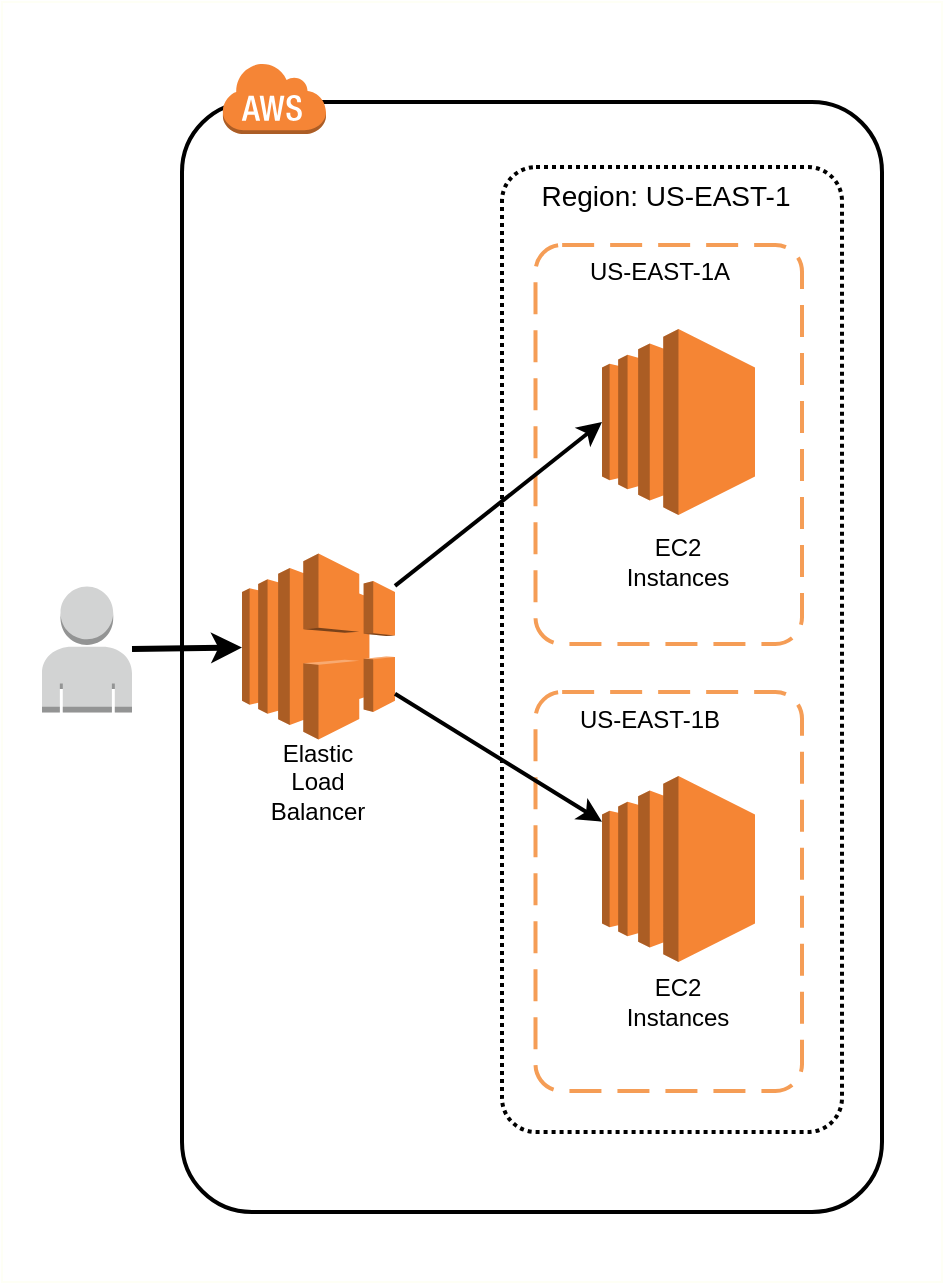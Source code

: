 <mxfile version="12.9.9" type="device"><diagram id="hDxXO6iOMIL-5xqhMEGv" name="Page-1"><mxGraphModel dx="1106" dy="808" grid="1" gridSize="10" guides="1" tooltips="1" connect="1" arrows="1" fold="1" page="1" pageScale="1" pageWidth="1654" pageHeight="1169" math="0" shadow="0"><root><mxCell id="0"/><mxCell id="1" parent="0"/><mxCell id="9zoq24ZybqTwHp-O39qH-56" value="" style="rounded=0;whiteSpace=wrap;html=1;strokeColor=#FEFFF5;" parent="1" vertex="1"><mxGeometry x="140" y="40" width="470" height="640" as="geometry"/></mxCell><mxCell id="9zoq24ZybqTwHp-O39qH-3" value="" style="rounded=1;arcSize=10;dashed=0;fillColor=none;gradientColor=none;strokeWidth=2;" parent="1" vertex="1"><mxGeometry x="230" y="90" width="350" height="555" as="geometry"/></mxCell><mxCell id="9zoq24ZybqTwHp-O39qH-8" value="" style="rounded=1;arcSize=10;dashed=1;fillColor=none;gradientColor=none;dashPattern=1 1;strokeWidth=2;" parent="1" vertex="1"><mxGeometry x="390" y="122.53" width="170" height="482.47" as="geometry"/></mxCell><mxCell id="9zoq24ZybqTwHp-O39qH-4" value="" style="dashed=0;html=1;shape=mxgraph.aws3.cloud;fillColor=#F58536;gradientColor=none;dashed=0;strokeColor=#4797FF;" parent="1" vertex="1"><mxGeometry x="250" y="70" width="52" height="36" as="geometry"/></mxCell><mxCell id="9zoq24ZybqTwHp-O39qH-11" value="" style="rounded=1;arcSize=10;dashed=1;strokeColor=#F59D56;fillColor=none;gradientColor=none;dashPattern=8 4;strokeWidth=2;" parent="1" vertex="1"><mxGeometry x="406.75" y="161.51" width="133.25" height="199.5" as="geometry"/></mxCell><mxCell id="9zoq24ZybqTwHp-O39qH-12" value="" style="rounded=1;arcSize=10;dashed=1;strokeColor=#F59D56;fillColor=none;gradientColor=none;dashPattern=8 4;strokeWidth=2;" parent="1" vertex="1"><mxGeometry x="406.75" y="385" width="133.25" height="199.5" as="geometry"/></mxCell><mxCell id="9zoq24ZybqTwHp-O39qH-49" value="Region: US-EAST-1" style="text;html=1;strokeColor=none;fillColor=none;align=center;verticalAlign=middle;whiteSpace=wrap;rounded=0;fontSize=14;" parent="1" vertex="1"><mxGeometry x="406.75" y="127" width="130" height="20" as="geometry"/></mxCell><mxCell id="9zoq24ZybqTwHp-O39qH-51" value="US-EAST-1A" style="text;html=1;strokeColor=none;fillColor=none;align=center;verticalAlign=middle;whiteSpace=wrap;rounded=0;" parent="1" vertex="1"><mxGeometry x="428.75" y="165.25" width="80" height="20" as="geometry"/></mxCell><mxCell id="9zoq24ZybqTwHp-O39qH-52" value="US-EAST-1B" style="text;html=1;strokeColor=none;fillColor=none;align=center;verticalAlign=middle;whiteSpace=wrap;rounded=0;" parent="1" vertex="1"><mxGeometry x="423.5" y="388.74" width="80" height="20" as="geometry"/></mxCell><mxCell id="9zoq24ZybqTwHp-O39qH-46" value="EC2 Instances" style="text;html=1;strokeColor=none;fillColor=none;align=center;verticalAlign=middle;whiteSpace=wrap;rounded=0;" parent="1" vertex="1"><mxGeometry x="454.146" y="310" width="48.214" height="20" as="geometry"/></mxCell><mxCell id="0a67ZPmHiZnHS9YgJ8iz-1" value="" style="outlineConnect=0;dashed=0;verticalLabelPosition=bottom;verticalAlign=top;align=center;html=1;shape=mxgraph.aws3.ec2;fillColor=#F58534;gradientColor=none;" parent="1" vertex="1"><mxGeometry x="440" y="203.5" width="76.5" height="93" as="geometry"/></mxCell><mxCell id="0a67ZPmHiZnHS9YgJ8iz-2" value="" style="outlineConnect=0;dashed=0;verticalLabelPosition=bottom;verticalAlign=top;align=center;html=1;shape=mxgraph.aws3.ec2;fillColor=#F58534;gradientColor=none;" parent="1" vertex="1"><mxGeometry x="440" y="426.99" width="76.5" height="93" as="geometry"/></mxCell><mxCell id="0a67ZPmHiZnHS9YgJ8iz-3" value="" style="outlineConnect=0;dashed=0;verticalLabelPosition=bottom;verticalAlign=top;align=center;html=1;shape=mxgraph.aws3.elastic_load_balancing;fillColor=#F58534;gradientColor=none;" parent="1" vertex="1"><mxGeometry x="260" y="315.74" width="76.5" height="93" as="geometry"/></mxCell><mxCell id="0a67ZPmHiZnHS9YgJ8iz-4" value="" style="outlineConnect=0;dashed=0;verticalLabelPosition=bottom;verticalAlign=top;align=center;html=1;shape=mxgraph.aws3.user;fillColor=#D2D3D3;gradientColor=none;" parent="1" vertex="1"><mxGeometry x="160" y="332.26" width="45" height="63" as="geometry"/></mxCell><mxCell id="0a67ZPmHiZnHS9YgJ8iz-5" value="" style="endArrow=classic;html=1;strokeWidth=3;" parent="1" source="0a67ZPmHiZnHS9YgJ8iz-4" target="0a67ZPmHiZnHS9YgJ8iz-3" edge="1"><mxGeometry width="50" height="50" relative="1" as="geometry"><mxPoint x="540" y="420" as="sourcePoint"/><mxPoint x="590" y="370" as="targetPoint"/></mxGeometry></mxCell><mxCell id="0a67ZPmHiZnHS9YgJ8iz-6" value="" style="endArrow=classic;html=1;entryX=0;entryY=0.5;entryDx=0;entryDy=0;entryPerimeter=0;strokeWidth=2;" parent="1" source="0a67ZPmHiZnHS9YgJ8iz-3" target="0a67ZPmHiZnHS9YgJ8iz-1" edge="1"><mxGeometry width="50" height="50" relative="1" as="geometry"><mxPoint x="540" y="420" as="sourcePoint"/><mxPoint x="590" y="370" as="targetPoint"/></mxGeometry></mxCell><mxCell id="0a67ZPmHiZnHS9YgJ8iz-7" value="" style="endArrow=classic;html=1;strokeWidth=2;" parent="1" source="0a67ZPmHiZnHS9YgJ8iz-3" target="0a67ZPmHiZnHS9YgJ8iz-2" edge="1"><mxGeometry width="50" height="50" relative="1" as="geometry"><mxPoint x="540" y="420" as="sourcePoint"/><mxPoint x="590" y="370" as="targetPoint"/></mxGeometry></mxCell><mxCell id="0a67ZPmHiZnHS9YgJ8iz-8" value="EC2 Instances" style="text;html=1;strokeColor=none;fillColor=none;align=center;verticalAlign=middle;whiteSpace=wrap;rounded=0;" parent="1" vertex="1"><mxGeometry x="454.146" y="530" width="48.214" height="20" as="geometry"/></mxCell><mxCell id="0a67ZPmHiZnHS9YgJ8iz-9" value="Elastic Load Balancer" style="text;html=1;strokeColor=none;fillColor=none;align=center;verticalAlign=middle;whiteSpace=wrap;rounded=0;" parent="1" vertex="1"><mxGeometry x="274.146" y="420" width="48.214" height="20" as="geometry"/></mxCell></root></mxGraphModel></diagram></mxfile>